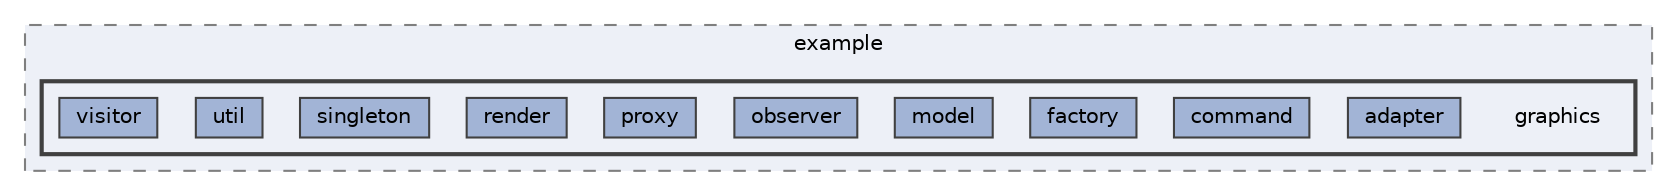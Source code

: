 digraph "src/main/java/com/example/graphics"
{
 // LATEX_PDF_SIZE
  bgcolor="transparent";
  edge [fontname=Helvetica,fontsize=10,labelfontname=Helvetica,labelfontsize=10];
  node [fontname=Helvetica,fontsize=10,shape=box,height=0.2,width=0.4];
  compound=true
  subgraph clusterdir_ada4f439cdb25ec987d0b7526884b52b {
    graph [ bgcolor="#edf0f7", pencolor="grey50", label="example", fontname=Helvetica,fontsize=10 style="filled,dashed", URL="dir_ada4f439cdb25ec987d0b7526884b52b.html",tooltip=""]
  subgraph clusterdir_75119c159baf1587d53ba54cb0939641 {
    graph [ bgcolor="#edf0f7", pencolor="grey25", label="", fontname=Helvetica,fontsize=10 style="filled,bold", URL="dir_75119c159baf1587d53ba54cb0939641.html",tooltip=""]
    dir_75119c159baf1587d53ba54cb0939641 [shape=plaintext, label="graphics"];
  dir_030a9c1f06f91244e15ced3e7c16a51b [label="adapter", fillcolor="#a2b4d6", color="grey25", style="filled", URL="dir_030a9c1f06f91244e15ced3e7c16a51b.html",tooltip=""];
  dir_634c99d7656dca7e71c5e1c13e7875f5 [label="command", fillcolor="#a2b4d6", color="grey25", style="filled", URL="dir_634c99d7656dca7e71c5e1c13e7875f5.html",tooltip=""];
  dir_e8852cd804bd7bb0b792e0d050f3e1d8 [label="factory", fillcolor="#a2b4d6", color="grey25", style="filled", URL="dir_e8852cd804bd7bb0b792e0d050f3e1d8.html",tooltip=""];
  dir_d09210b0f9e6440ec75b1db417be5770 [label="model", fillcolor="#a2b4d6", color="grey25", style="filled", URL="dir_d09210b0f9e6440ec75b1db417be5770.html",tooltip=""];
  dir_dd9b314e136f9af5b8cd980f53d3315e [label="observer", fillcolor="#a2b4d6", color="grey25", style="filled", URL="dir_dd9b314e136f9af5b8cd980f53d3315e.html",tooltip=""];
  dir_eddae602508954e6c0a3ae95df6d6130 [label="proxy", fillcolor="#a2b4d6", color="grey25", style="filled", URL="dir_eddae602508954e6c0a3ae95df6d6130.html",tooltip=""];
  dir_4be55967e5d520a00812ba6735c57b1c [label="render", fillcolor="#a2b4d6", color="grey25", style="filled", URL="dir_4be55967e5d520a00812ba6735c57b1c.html",tooltip=""];
  dir_91ba9618c01f3027ec4ede8fbd7d3bef [label="singleton", fillcolor="#a2b4d6", color="grey25", style="filled", URL="dir_91ba9618c01f3027ec4ede8fbd7d3bef.html",tooltip=""];
  dir_1888ace78eb43a174be8c37dee8b0aae [label="util", fillcolor="#a2b4d6", color="grey25", style="filled", URL="dir_1888ace78eb43a174be8c37dee8b0aae.html",tooltip=""];
  dir_cfbc64183d780399f89785e5699db9a9 [label="visitor", fillcolor="#a2b4d6", color="grey25", style="filled", URL="dir_cfbc64183d780399f89785e5699db9a9.html",tooltip=""];
  }
  }
}
